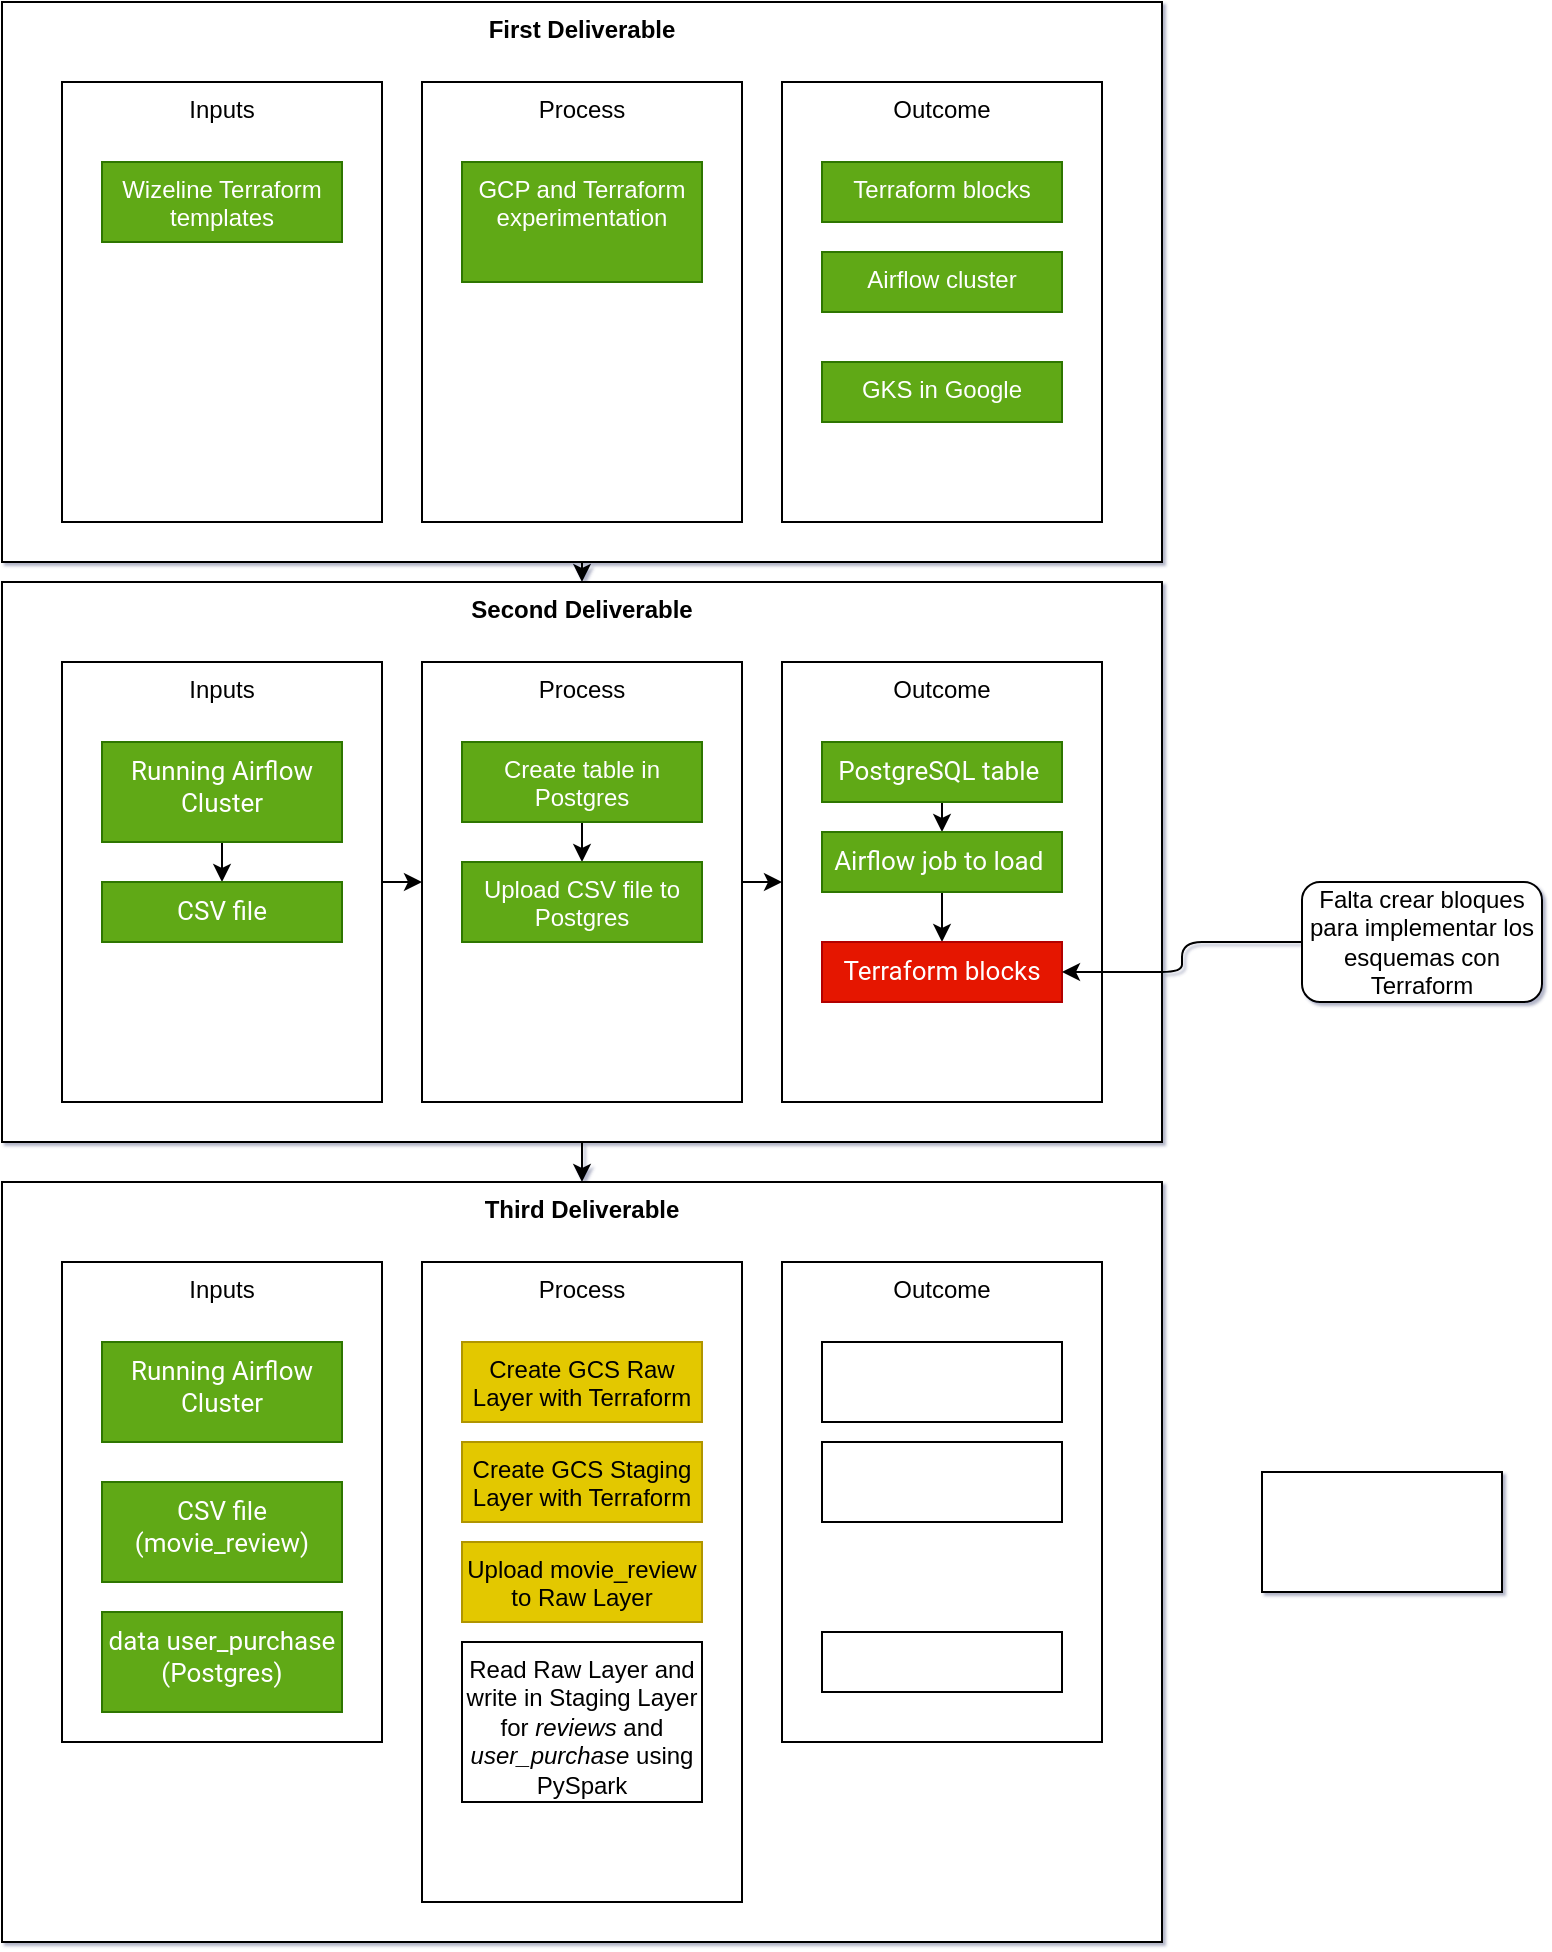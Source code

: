 <mxfile>
    <diagram id="8V2p5GTtyiAr9G_7mw0M" name="Page-1">
        <mxGraphModel dx="749" dy="757" grid="1" gridSize="10" guides="1" tooltips="1" connect="1" arrows="1" fold="1" page="1" pageScale="1" pageWidth="827" pageHeight="1169" math="0" shadow="1">
            <root>
                <mxCell id="0"/>
                <mxCell id="1" parent="0"/>
                <mxCell id="49" style="edgeStyle=none;html=1;exitX=0.5;exitY=1;exitDx=0;exitDy=0;entryX=0.5;entryY=0;entryDx=0;entryDy=0;" parent="1" source="2" target="17" edge="1">
                    <mxGeometry relative="1" as="geometry"/>
                </mxCell>
                <mxCell id="2" value="&lt;b&gt;First Deliverable&lt;/b&gt;" style="rounded=0;whiteSpace=wrap;html=1;verticalAlign=top;" parent="1" vertex="1">
                    <mxGeometry x="30" y="90" width="580" height="280" as="geometry"/>
                </mxCell>
                <mxCell id="6" value="Inputs" style="rounded=0;whiteSpace=wrap;html=1;verticalAlign=top;" parent="1" vertex="1">
                    <mxGeometry x="60" y="130" width="160" height="220" as="geometry"/>
                </mxCell>
                <mxCell id="7" value="Process" style="rounded=0;whiteSpace=wrap;html=1;verticalAlign=top;" parent="1" vertex="1">
                    <mxGeometry x="240" y="130" width="160" height="220" as="geometry"/>
                </mxCell>
                <mxCell id="8" value="Outcome" style="rounded=0;whiteSpace=wrap;html=1;verticalAlign=top;" parent="1" vertex="1">
                    <mxGeometry x="420" y="130" width="160" height="220" as="geometry"/>
                </mxCell>
                <mxCell id="10" value="Terraform blocks" style="rounded=0;whiteSpace=wrap;html=1;verticalAlign=top;fillColor=#60a917;strokeColor=#2D7600;fontColor=#ffffff;" parent="1" vertex="1">
                    <mxGeometry x="440" y="170" width="120" height="30" as="geometry"/>
                </mxCell>
                <mxCell id="11" value="Airflow cluster" style="rounded=0;whiteSpace=wrap;html=1;verticalAlign=top;fillColor=#60a917;strokeColor=#2D7600;fontColor=#ffffff;" parent="1" vertex="1">
                    <mxGeometry x="440" y="215" width="120" height="30" as="geometry"/>
                </mxCell>
                <mxCell id="12" value="GKS in Google" style="rounded=0;whiteSpace=wrap;html=1;verticalAlign=top;fillColor=#60a917;strokeColor=#2D7600;fontColor=#ffffff;" parent="1" vertex="1">
                    <mxGeometry x="440" y="270" width="120" height="30" as="geometry"/>
                </mxCell>
                <mxCell id="13" value="GCP and Terraform experimentation" style="rounded=0;whiteSpace=wrap;html=1;verticalAlign=top;fillColor=#60a917;strokeColor=#2D7600;fontColor=#ffffff;" parent="1" vertex="1">
                    <mxGeometry x="260" y="170" width="120" height="60" as="geometry"/>
                </mxCell>
                <mxCell id="15" value="Wizeline Terraform templates" style="rounded=0;whiteSpace=wrap;html=1;verticalAlign=top;fillColor=#60a917;strokeColor=#2D7600;fontColor=#ffffff;" parent="1" vertex="1">
                    <mxGeometry x="80" y="170" width="120" height="40" as="geometry"/>
                </mxCell>
                <mxCell id="51" style="edgeStyle=none;html=1;exitX=0.5;exitY=1;exitDx=0;exitDy=0;entryX=0.5;entryY=0;entryDx=0;entryDy=0;" parent="1" source="17" target="28" edge="1">
                    <mxGeometry relative="1" as="geometry"/>
                </mxCell>
                <mxCell id="17" value="&lt;b&gt;Second Deliverable&lt;/b&gt;" style="rounded=0;whiteSpace=wrap;html=1;verticalAlign=top;" parent="1" vertex="1">
                    <mxGeometry x="30" y="380" width="580" height="280" as="geometry"/>
                </mxCell>
                <mxCell id="qKOImwLADO8gIcDNU8Lh-56" style="edgeStyle=orthogonalEdgeStyle;html=1;exitX=1;exitY=0.5;exitDx=0;exitDy=0;entryX=0;entryY=0.5;entryDx=0;entryDy=0;" parent="1" source="18" target="19" edge="1">
                    <mxGeometry relative="1" as="geometry"/>
                </mxCell>
                <mxCell id="18" value="Inputs" style="rounded=0;whiteSpace=wrap;html=1;verticalAlign=top;" parent="1" vertex="1">
                    <mxGeometry x="60" y="420" width="160" height="220" as="geometry"/>
                </mxCell>
                <mxCell id="qKOImwLADO8gIcDNU8Lh-57" style="edgeStyle=orthogonalEdgeStyle;html=1;exitX=1;exitY=0.5;exitDx=0;exitDy=0;entryX=0;entryY=0.5;entryDx=0;entryDy=0;" parent="1" source="19" target="20" edge="1">
                    <mxGeometry relative="1" as="geometry"/>
                </mxCell>
                <mxCell id="19" value="Process" style="rounded=0;whiteSpace=wrap;html=1;verticalAlign=top;" parent="1" vertex="1">
                    <mxGeometry x="240" y="420" width="160" height="220" as="geometry"/>
                </mxCell>
                <mxCell id="20" value="Outcome" style="rounded=0;whiteSpace=wrap;html=1;verticalAlign=top;" parent="1" vertex="1">
                    <mxGeometry x="420" y="420" width="160" height="220" as="geometry"/>
                </mxCell>
                <mxCell id="47" style="edgeStyle=none;html=1;exitX=0.5;exitY=1;exitDx=0;exitDy=0;entryX=0.5;entryY=0;entryDx=0;entryDy=0;" parent="1" source="21" target="22" edge="1">
                    <mxGeometry relative="1" as="geometry"/>
                </mxCell>
                <mxCell id="21" value="&lt;span style=&quot;font-family: roboto, helvetica, arial, sans-serif; font-size: 13px; text-align: left;&quot;&gt;PostgreSQL table&amp;nbsp;&lt;/span&gt;" style="rounded=0;whiteSpace=wrap;html=1;verticalAlign=top;fontColor=#ffffff;fillColor=#60a917;strokeColor=#2D7600;" parent="1" vertex="1">
                    <mxGeometry x="440" y="460" width="120" height="30" as="geometry"/>
                </mxCell>
                <mxCell id="48" style="edgeStyle=none;html=1;exitX=0.5;exitY=1;exitDx=0;exitDy=0;entryX=0.5;entryY=0;entryDx=0;entryDy=0;" parent="1" source="22" target="23" edge="1">
                    <mxGeometry relative="1" as="geometry"/>
                </mxCell>
                <mxCell id="22" value="&lt;span style=&quot;font-family: roboto, helvetica, arial, sans-serif; font-size: 13px; text-align: left;&quot;&gt;Airflow job to load&amp;nbsp;&lt;/span&gt;" style="rounded=0;whiteSpace=wrap;html=1;verticalAlign=top;fontColor=#ffffff;fillColor=#60a917;strokeColor=#2D7600;" parent="1" vertex="1">
                    <mxGeometry x="440" y="505" width="120" height="30" as="geometry"/>
                </mxCell>
                <mxCell id="23" value="&lt;span style=&quot;font-family: roboto, helvetica, arial, sans-serif; font-size: 13px; text-align: left;&quot;&gt;Terraform blocks&lt;/span&gt;" style="rounded=0;whiteSpace=wrap;html=1;verticalAlign=top;fontColor=#ffffff;fillColor=#e51400;strokeColor=#B20000;" parent="1" vertex="1">
                    <mxGeometry x="440" y="560" width="120" height="30" as="geometry"/>
                </mxCell>
                <mxCell id="46" style="edgeStyle=none;html=1;exitX=0.5;exitY=1;exitDx=0;exitDy=0;entryX=0.5;entryY=0;entryDx=0;entryDy=0;" parent="1" source="24" target="26" edge="1">
                    <mxGeometry relative="1" as="geometry"/>
                </mxCell>
                <mxCell id="24" value="Create table in Postgres" style="rounded=0;whiteSpace=wrap;html=1;verticalAlign=top;fillColor=#60a917;strokeColor=#2D7600;fontColor=#ffffff;" parent="1" vertex="1">
                    <mxGeometry x="260" y="460" width="120" height="40" as="geometry"/>
                </mxCell>
                <mxCell id="26" value="Upload CSV file to Postgres" style="rounded=0;whiteSpace=wrap;html=1;verticalAlign=top;fillColor=#60a917;strokeColor=#2D7600;fontColor=#ffffff;" parent="1" vertex="1">
                    <mxGeometry x="260" y="520" width="120" height="40" as="geometry"/>
                </mxCell>
                <mxCell id="45" style="edgeStyle=none;html=1;exitX=0.5;exitY=1;exitDx=0;exitDy=0;entryX=0.5;entryY=0;entryDx=0;entryDy=0;" parent="1" source="25" target="27" edge="1">
                    <mxGeometry relative="1" as="geometry"/>
                </mxCell>
                <mxCell id="25" value="&lt;span style=&quot;font-family: &amp;#34;roboto&amp;#34; , &amp;#34;helvetica&amp;#34; , &amp;#34;arial&amp;#34; , sans-serif ; font-size: 13px ; text-align: left&quot;&gt;&lt;font color=&quot;#ffffff&quot;&gt;Running Airflow Cluster&lt;/font&gt;&lt;/span&gt;" style="rounded=0;whiteSpace=wrap;html=1;verticalAlign=top;fillColor=#60a917;strokeColor=#2D7600;fontColor=#ffffff;" parent="1" vertex="1">
                    <mxGeometry x="80" y="460" width="120" height="50" as="geometry"/>
                </mxCell>
                <mxCell id="27" value="&lt;span style=&quot;font-family: &amp;#34;roboto&amp;#34; , &amp;#34;helvetica&amp;#34; , &amp;#34;arial&amp;#34; , sans-serif ; font-size: 13px ; text-align: left&quot;&gt;&lt;font color=&quot;#ffffff&quot;&gt;CSV file&lt;/font&gt;&lt;/span&gt;" style="rounded=0;whiteSpace=wrap;html=1;verticalAlign=top;fillColor=#60a917;strokeColor=#2D7600;fontColor=#ffffff;" parent="1" vertex="1">
                    <mxGeometry x="80" y="530" width="120" height="30" as="geometry"/>
                </mxCell>
                <mxCell id="28" value="&lt;b&gt;Third Deliverable&lt;/b&gt;" style="rounded=0;whiteSpace=wrap;html=1;verticalAlign=top;" parent="1" vertex="1">
                    <mxGeometry x="30" y="680" width="580" height="380" as="geometry"/>
                </mxCell>
                <mxCell id="29" value="Inputs" style="rounded=0;whiteSpace=wrap;html=1;verticalAlign=top;" parent="1" vertex="1">
                    <mxGeometry x="60" y="720" width="160" height="240" as="geometry"/>
                </mxCell>
                <mxCell id="30" value="Process" style="rounded=0;whiteSpace=wrap;html=1;verticalAlign=top;" parent="1" vertex="1">
                    <mxGeometry x="240" y="720" width="160" height="320" as="geometry"/>
                </mxCell>
                <mxCell id="31" value="Outcome" style="rounded=0;whiteSpace=wrap;html=1;verticalAlign=top;" parent="1" vertex="1">
                    <mxGeometry x="420" y="720" width="160" height="240" as="geometry"/>
                </mxCell>
                <mxCell id="32" value="&lt;span style=&quot;font-family: &amp;#34;roboto&amp;#34; , &amp;#34;helvetica&amp;#34; , &amp;#34;arial&amp;#34; , sans-serif ; font-size: 13px ; text-align: left&quot;&gt;reviews in Staging Layer&lt;/span&gt;" style="rounded=0;whiteSpace=wrap;html=1;verticalAlign=top;fontColor=#FFFFFF;" parent="1" vertex="1">
                    <mxGeometry x="440" y="760" width="120" height="40" as="geometry"/>
                </mxCell>
                <mxCell id="34" value="&lt;span style=&quot;font-family: roboto, helvetica, arial, sans-serif; font-size: 13px; text-align: left;&quot;&gt;Terraform blocks&lt;/span&gt;" style="rounded=0;whiteSpace=wrap;html=1;verticalAlign=top;fontColor=#FFFFFF;" parent="1" vertex="1">
                    <mxGeometry x="440" y="905" width="120" height="30" as="geometry"/>
                </mxCell>
                <mxCell id="35" value="Create GCS Raw Layer with Terraform" style="rounded=0;whiteSpace=wrap;html=1;verticalAlign=top;fillColor=#e3c800;strokeColor=#B09500;fontColor=#000000;" parent="1" vertex="1">
                    <mxGeometry x="260" y="760" width="120" height="40" as="geometry"/>
                </mxCell>
                <mxCell id="36" value="Create GCS Staging Layer with Terraform" style="rounded=0;whiteSpace=wrap;html=1;verticalAlign=top;fillColor=#e3c800;strokeColor=#B09500;fontColor=#000000;" parent="1" vertex="1">
                    <mxGeometry x="260" y="810" width="120" height="40" as="geometry"/>
                </mxCell>
                <mxCell id="39" value="Upload movie_review to Raw Layer" style="rounded=0;whiteSpace=wrap;html=1;verticalAlign=top;fillColor=#e3c800;strokeColor=#B09500;fontColor=#000000;" parent="1" vertex="1">
                    <mxGeometry x="260" y="860" width="120" height="40" as="geometry"/>
                </mxCell>
                <mxCell id="40" value="Read Raw Layer and write in Staging Layer for &lt;i&gt;reviews&lt;/i&gt; and &lt;i&gt;user_purchase &lt;/i&gt;using PySpark" style="rounded=0;whiteSpace=wrap;html=1;verticalAlign=top;" parent="1" vertex="1">
                    <mxGeometry x="260" y="910" width="120" height="80" as="geometry"/>
                </mxCell>
                <mxCell id="37" value="&lt;span style=&quot;font-family: &amp;#34;roboto&amp;#34; , &amp;#34;helvetica&amp;#34; , &amp;#34;arial&amp;#34; , sans-serif ; font-size: 13px ; text-align: left&quot;&gt;&lt;font color=&quot;#ffffff&quot;&gt;Running Airflow Cluster&lt;/font&gt;&lt;/span&gt;" style="rounded=0;whiteSpace=wrap;html=1;verticalAlign=top;fillColor=#60a917;strokeColor=#2D7600;fontColor=#ffffff;" parent="1" vertex="1">
                    <mxGeometry x="80" y="760" width="120" height="50" as="geometry"/>
                </mxCell>
                <mxCell id="38" value="&lt;span style=&quot;font-family: &amp;#34;roboto&amp;#34; , &amp;#34;helvetica&amp;#34; , &amp;#34;arial&amp;#34; , sans-serif ; font-size: 13px ; text-align: left&quot;&gt;&lt;font color=&quot;#ffffff&quot;&gt;CSV file (movie_review)&lt;/font&gt;&lt;/span&gt;" style="rounded=0;whiteSpace=wrap;html=1;verticalAlign=top;fillColor=#60a917;strokeColor=#2D7600;fontColor=#ffffff;" parent="1" vertex="1">
                    <mxGeometry x="80" y="830" width="120" height="50" as="geometry"/>
                </mxCell>
                <mxCell id="41" value="&lt;b style=&quot;font-family: roboto, helvetica, arial, sans-serif; font-size: 13px; text-align: left;&quot;&gt;Classification Movie Review Logic&lt;/b&gt;" style="rounded=0;whiteSpace=wrap;html=1;verticalAlign=top;fontColor=#FFFFFF;" parent="1" vertex="1">
                    <mxGeometry x="660" y="825" width="120" height="60" as="geometry"/>
                </mxCell>
                <mxCell id="43" value="&lt;span style=&quot;font-family: &amp;#34;roboto&amp;#34; , &amp;#34;helvetica&amp;#34; , &amp;#34;arial&amp;#34; , sans-serif ; font-size: 13px ; text-align: left&quot;&gt;reviews in Staging Layer&lt;/span&gt;" style="rounded=0;whiteSpace=wrap;html=1;verticalAlign=top;fontColor=#FFFFFF;" parent="1" vertex="1">
                    <mxGeometry x="440" y="810" width="120" height="40" as="geometry"/>
                </mxCell>
                <mxCell id="56" style="edgeStyle=orthogonalEdgeStyle;html=1;entryX=1;entryY=0.5;entryDx=0;entryDy=0;" parent="1" source="55" target="23" edge="1">
                    <mxGeometry relative="1" as="geometry"/>
                </mxCell>
                <mxCell id="55" value="&lt;span&gt;Falta crear bloques para implementar los esquemas con Terraform&lt;/span&gt;" style="rounded=1;whiteSpace=wrap;html=1;" parent="1" vertex="1">
                    <mxGeometry x="680" y="530" width="120" height="60" as="geometry"/>
                </mxCell>
                <mxCell id="59" value="&lt;span style=&quot;font-family: &amp;#34;roboto&amp;#34; , &amp;#34;helvetica&amp;#34; , &amp;#34;arial&amp;#34; , sans-serif ; font-size: 13px ; text-align: left&quot;&gt;&lt;font color=&quot;#ffffff&quot;&gt;data user_purchase (Postgres)&lt;/font&gt;&lt;/span&gt;" style="rounded=0;whiteSpace=wrap;html=1;verticalAlign=top;fillColor=#60a917;strokeColor=#2D7600;fontColor=#ffffff;" parent="1" vertex="1">
                    <mxGeometry x="80" y="895" width="120" height="50" as="geometry"/>
                </mxCell>
            </root>
        </mxGraphModel>
    </diagram>
    <diagram id="yTCZ5yO_yN-yhfAlQf6S" name="Page-2">
        <mxGraphModel dx="749" dy="1926" grid="1" gridSize="10" guides="1" tooltips="1" connect="1" arrows="1" fold="1" page="1" pageScale="1" pageWidth="827" pageHeight="1169" math="0" shadow="0">
            <root>
                <mxCell id="nNVUU9u-m0MmgdSGEYc2-0"/>
                <mxCell id="nNVUU9u-m0MmgdSGEYc2-1" parent="nNVUU9u-m0MmgdSGEYc2-0"/>
                <mxCell id="BHAkZ7NLjd5O_XHbQgeZ-44" style="edgeStyle=orthogonalEdgeStyle;html=1;entryX=0.5;entryY=0;entryDx=0;entryDy=0;fontColor=#FFFFFF;startArrow=none;startFill=0;" edge="1" parent="nNVUU9u-m0MmgdSGEYc2-1" source="BHAkZ7NLjd5O_XHbQgeZ-37" target="BHAkZ7NLjd5O_XHbQgeZ-36">
                    <mxGeometry relative="1" as="geometry"/>
                </mxCell>
                <mxCell id="BHAkZ7NLjd5O_XHbQgeZ-37" value="Dataproc&lt;br&gt;" style="rounded=0;whiteSpace=wrap;html=1;fontColor=#FFFFFF;verticalAlign=top;" vertex="1" parent="nNVUU9u-m0MmgdSGEYc2-1">
                    <mxGeometry x="245" y="490" width="190" height="110" as="geometry"/>
                </mxCell>
                <mxCell id="BHAkZ7NLjd5O_XHbQgeZ-35" style="edgeStyle=orthogonalEdgeStyle;html=1;entryX=0.5;entryY=0;entryDx=0;entryDy=0;fontColor=#FFFFFF;" edge="1" parent="nNVUU9u-m0MmgdSGEYc2-1" source="BHAkZ7NLjd5O_XHbQgeZ-0" target="BHAkZ7NLjd5O_XHbQgeZ-11">
                    <mxGeometry relative="1" as="geometry"/>
                </mxCell>
                <mxCell id="BHAkZ7NLjd5O_XHbQgeZ-0" value="raw-layer" style="rounded=0;whiteSpace=wrap;html=1;fontColor=#FFFFFF;verticalAlign=top;" vertex="1" parent="nNVUU9u-m0MmgdSGEYc2-1">
                    <mxGeometry x="360" y="-70" width="190" height="110" as="geometry"/>
                </mxCell>
                <mxCell id="BHAkZ7NLjd5O_XHbQgeZ-30" style="edgeStyle=orthogonalEdgeStyle;html=1;exitX=0.5;exitY=1;exitDx=0;exitDy=0;fontColor=#FFFFFF;" edge="1" parent="nNVUU9u-m0MmgdSGEYc2-1" source="BHAkZ7NLjd5O_XHbQgeZ-29" target="BHAkZ7NLjd5O_XHbQgeZ-21">
                    <mxGeometry relative="1" as="geometry"/>
                </mxCell>
                <mxCell id="BHAkZ7NLjd5O_XHbQgeZ-29" value="Postgres" style="rounded=0;whiteSpace=wrap;html=1;fontColor=#FFFFFF;verticalAlign=top;" vertex="1" parent="nNVUU9u-m0MmgdSGEYc2-1">
                    <mxGeometry x="130" y="-70" width="180" height="110" as="geometry"/>
                </mxCell>
                <mxCell id="BHAkZ7NLjd5O_XHbQgeZ-1" value="staging-layer" style="rounded=0;whiteSpace=wrap;html=1;fontColor=#FFFFFF;verticalAlign=top;" vertex="1" parent="nNVUU9u-m0MmgdSGEYc2-1">
                    <mxGeometry x="190" y="300" width="280" height="110" as="geometry"/>
                </mxCell>
                <mxCell id="BHAkZ7NLjd5O_XHbQgeZ-2" value="movie_review.csv" style="rounded=0;whiteSpace=wrap;html=1;fontColor=#ffffff;verticalAlign=middle;fillColor=#60a917;strokeColor=#2D7600;" vertex="1" parent="nNVUU9u-m0MmgdSGEYc2-1">
                    <mxGeometry x="395" y="-30" width="120" height="60" as="geometry"/>
                </mxCell>
                <mxCell id="BHAkZ7NLjd5O_XHbQgeZ-5" value="user_purchase.csv" style="rounded=0;whiteSpace=wrap;html=1;fontColor=#ffffff;verticalAlign=middle;fillColor=#60a917;strokeColor=#2D7600;" vertex="1" parent="nNVUU9u-m0MmgdSGEYc2-1">
                    <mxGeometry x="155" y="-30" width="120" height="60" as="geometry"/>
                </mxCell>
                <mxCell id="BHAkZ7NLjd5O_XHbQgeZ-39" style="edgeStyle=orthogonalEdgeStyle;html=1;exitX=0.5;exitY=1;exitDx=0;exitDy=0;entryX=0.5;entryY=0;entryDx=0;entryDy=0;fontColor=#FFFFFF;" edge="1" parent="nNVUU9u-m0MmgdSGEYc2-1" source="BHAkZ7NLjd5O_XHbQgeZ-8" target="BHAkZ7NLjd5O_XHbQgeZ-37">
                    <mxGeometry relative="1" as="geometry"/>
                </mxCell>
                <mxCell id="BHAkZ7NLjd5O_XHbQgeZ-8" value="user_purchase.csv" style="rounded=0;whiteSpace=wrap;html=1;fontColor=#ffffff;verticalAlign=middle;fillColor=#60a917;strokeColor=#2D7600;" vertex="1" parent="nNVUU9u-m0MmgdSGEYc2-1">
                    <mxGeometry x="210" y="330" width="120" height="60" as="geometry"/>
                </mxCell>
                <mxCell id="BHAkZ7NLjd5O_XHbQgeZ-34" style="edgeStyle=orthogonalEdgeStyle;html=1;fontColor=#FFFFFF;" edge="1" parent="nNVUU9u-m0MmgdSGEYc2-1" source="BHAkZ7NLjd5O_XHbQgeZ-11" target="BHAkZ7NLjd5O_XHbQgeZ-33">
                    <mxGeometry relative="1" as="geometry"/>
                </mxCell>
                <mxCell id="BHAkZ7NLjd5O_XHbQgeZ-11" value="Dataproc&lt;br&gt;" style="rounded=0;whiteSpace=wrap;html=1;fontColor=#FFFFFF;verticalAlign=top;" vertex="1" parent="nNVUU9u-m0MmgdSGEYc2-1">
                    <mxGeometry x="360" y="110" width="190" height="110" as="geometry"/>
                </mxCell>
                <mxCell id="QsckknYSPJ6o07ALCN_3-17" style="edgeStyle=orthogonalEdgeStyle;html=1;exitX=0;exitY=0.5;exitDx=0;exitDy=0;entryX=1;entryY=0.5;entryDx=0;entryDy=0;fontColor=#FFFFFF;startArrow=none;startFill=0;" edge="1" parent="nNVUU9u-m0MmgdSGEYc2-1" source="BHAkZ7NLjd5O_XHbQgeZ-13" target="QsckknYSPJ6o07ALCN_3-16">
                    <mxGeometry relative="1" as="geometry"/>
                </mxCell>
                <mxCell id="BHAkZ7NLjd5O_XHbQgeZ-13" value="&lt;span&gt;User Behavior Metrics Logic&lt;/span&gt;" style="rounded=0;whiteSpace=wrap;html=1;fontColor=#FFFFFF;verticalAlign=middle;" vertex="1" parent="nNVUU9u-m0MmgdSGEYc2-1">
                    <mxGeometry x="280" y="520" width="120" height="60" as="geometry"/>
                </mxCell>
                <mxCell id="QsckknYSPJ6o07ALCN_3-18" style="edgeStyle=orthogonalEdgeStyle;html=1;exitX=1;exitY=0.5;exitDx=0;exitDy=0;fontColor=#FFFFFF;startArrow=none;startFill=0;" edge="1" parent="nNVUU9u-m0MmgdSGEYc2-1" source="BHAkZ7NLjd5O_XHbQgeZ-14" target="QsckknYSPJ6o07ALCN_3-14">
                    <mxGeometry relative="1" as="geometry"/>
                </mxCell>
                <mxCell id="BHAkZ7NLjd5O_XHbQgeZ-14" value="&lt;span&gt;Classification Movie Review Logic&lt;/span&gt;" style="rounded=0;whiteSpace=wrap;html=1;fontColor=#ffffff;verticalAlign=middle;fillColor=#0050ef;strokeColor=#001DBC;" vertex="1" parent="nNVUU9u-m0MmgdSGEYc2-1">
                    <mxGeometry x="395" y="137.5" width="120" height="60" as="geometry"/>
                </mxCell>
                <mxCell id="BHAkZ7NLjd5O_XHbQgeZ-32" style="edgeStyle=orthogonalEdgeStyle;html=1;fontColor=#FFFFFF;" edge="1" parent="nNVUU9u-m0MmgdSGEYc2-1" source="BHAkZ7NLjd5O_XHbQgeZ-21" target="BHAkZ7NLjd5O_XHbQgeZ-8">
                    <mxGeometry relative="1" as="geometry"/>
                </mxCell>
                <mxCell id="BHAkZ7NLjd5O_XHbQgeZ-21" value="DAG" style="rounded=0;whiteSpace=wrap;html=1;fontColor=#FFFFFF;verticalAlign=top;" vertex="1" parent="nNVUU9u-m0MmgdSGEYc2-1">
                    <mxGeometry x="130" y="110" width="180" height="110" as="geometry"/>
                </mxCell>
                <mxCell id="BHAkZ7NLjd5O_XHbQgeZ-22" value="Move Postgres data to GCS" style="rounded=0;whiteSpace=wrap;html=1;verticalAlign=middle;fillColor=#60a917;strokeColor=#2D7600;fontColor=#ffffff;" vertex="1" parent="nNVUU9u-m0MmgdSGEYc2-1">
                    <mxGeometry x="155" y="140" width="120" height="60" as="geometry"/>
                </mxCell>
                <mxCell id="BHAkZ7NLjd5O_XHbQgeZ-38" style="edgeStyle=orthogonalEdgeStyle;html=1;exitX=0.5;exitY=1;exitDx=0;exitDy=0;entryX=0.5;entryY=0;entryDx=0;entryDy=0;fontColor=#FFFFFF;" edge="1" parent="nNVUU9u-m0MmgdSGEYc2-1" source="BHAkZ7NLjd5O_XHbQgeZ-33" target="BHAkZ7NLjd5O_XHbQgeZ-37">
                    <mxGeometry relative="1" as="geometry"/>
                </mxCell>
                <mxCell id="BHAkZ7NLjd5O_XHbQgeZ-33" value="reviews.parquet" style="rounded=0;whiteSpace=wrap;html=1;fontColor=#FFFFFF;verticalAlign=middle;" vertex="1" parent="nNVUU9u-m0MmgdSGEYc2-1">
                    <mxGeometry x="340" y="330" width="120" height="60" as="geometry"/>
                </mxCell>
                <mxCell id="QsckknYSPJ6o07ALCN_3-2" style="edgeStyle=orthogonalEdgeStyle;html=1;entryX=0.5;entryY=0;entryDx=0;entryDy=0;fontColor=#FFFFFF;startArrow=none;startFill=0;" edge="1" parent="nNVUU9u-m0MmgdSGEYc2-1" source="BHAkZ7NLjd5O_XHbQgeZ-36" target="QsckknYSPJ6o07ALCN_3-0">
                    <mxGeometry relative="1" as="geometry"/>
                </mxCell>
                <mxCell id="BHAkZ7NLjd5O_XHbQgeZ-36" value="dwh BigQuery" style="rounded=0;whiteSpace=wrap;html=1;fontColor=#FFFFFF;verticalAlign=top;" vertex="1" parent="nNVUU9u-m0MmgdSGEYc2-1">
                    <mxGeometry x="200" y="650" width="280" height="110" as="geometry"/>
                </mxCell>
                <mxCell id="BHAkZ7NLjd5O_XHbQgeZ-42" style="edgeStyle=orthogonalEdgeStyle;html=1;exitX=0;exitY=0.5;exitDx=0;exitDy=0;entryX=1;entryY=0.5;entryDx=0;entryDy=0;fontColor=#FFFFFF;" edge="1" parent="nNVUU9u-m0MmgdSGEYc2-1" source="BHAkZ7NLjd5O_XHbQgeZ-40" target="BHAkZ7NLjd5O_XHbQgeZ-13">
                    <mxGeometry relative="1" as="geometry"/>
                </mxCell>
                <mxCell id="BHAkZ7NLjd5O_XHbQgeZ-40" value="&lt;div&gt;customerid&amp;nbsp; &amp;nbsp;=&amp;gt; user_purchase.customer_id,&lt;/div&gt;&lt;div&gt;amount_spent =&amp;gt; SUM(user_purchase.quantity * user_purchase.unit_price),&lt;/div&gt;&lt;div&gt;review_score =&amp;gt; SUM(reviews.positive_review),&lt;/div&gt;&lt;div&gt;review_count =&amp;gt; COUNT(reviews.user_id),&amp;nbsp; &amp;nbsp; &amp;nbsp; &amp;nbsp; &amp;nbsp; &amp;nbsp; &amp;nbsp; &amp;nbsp; &amp;nbsp; &amp;nbsp; &amp;nbsp; &amp;nbsp; &amp;nbsp; &amp;nbsp;&amp;nbsp;&lt;/div&gt;&lt;div&gt;insert_date&amp;nbsp; =&amp;gt; airflow timestamp&lt;/div&gt;" style="rounded=1;whiteSpace=wrap;html=1;fontColor=#FFFFFF;verticalAlign=middle;align=left;" vertex="1" parent="nNVUU9u-m0MmgdSGEYc2-1">
                    <mxGeometry x="530" y="505" width="410" height="90" as="geometry"/>
                </mxCell>
                <mxCell id="BHAkZ7NLjd5O_XHbQgeZ-43" value="&lt;span&gt;user_behavior_metric&lt;/span&gt;" style="rounded=0;whiteSpace=wrap;html=1;fontColor=#FFFFFF;verticalAlign=middle;" vertex="1" parent="nNVUU9u-m0MmgdSGEYc2-1">
                    <mxGeometry x="275" y="680" width="130" height="60" as="geometry"/>
                </mxCell>
                <mxCell id="QsckknYSPJ6o07ALCN_3-0" value="Tableau" style="rounded=0;whiteSpace=wrap;html=1;fontColor=#FFFFFF;verticalAlign=top;" vertex="1" parent="nNVUU9u-m0MmgdSGEYc2-1">
                    <mxGeometry x="200" y="840" width="280" height="110" as="geometry"/>
                </mxCell>
                <mxCell id="QsckknYSPJ6o07ALCN_3-1" value="Run queries" style="rounded=0;whiteSpace=wrap;html=1;fontColor=#FFFFFF;verticalAlign=middle;" vertex="1" parent="nNVUU9u-m0MmgdSGEYc2-1">
                    <mxGeometry x="275" y="880" width="130" height="60" as="geometry"/>
                </mxCell>
                <mxCell id="QsckknYSPJ6o07ALCN_3-3" value="" style="rounded=0;whiteSpace=wrap;html=1;fontColor=#ffffff;align=left;verticalAlign=middle;fillColor=#60a917;strokeColor=#2D7600;" vertex="1" parent="nNVUU9u-m0MmgdSGEYc2-1">
                    <mxGeometry x="600" y="-100" width="40" height="20" as="geometry"/>
                </mxCell>
                <mxCell id="QsckknYSPJ6o07ALCN_3-4" value="Done" style="text;html=1;strokeColor=none;fillColor=none;align=left;verticalAlign=middle;whiteSpace=wrap;rounded=0;fontColor=#FFFFFF;" vertex="1" parent="nNVUU9u-m0MmgdSGEYc2-1">
                    <mxGeometry x="670" y="-100" width="40" height="20" as="geometry"/>
                </mxCell>
                <mxCell id="QsckknYSPJ6o07ALCN_3-5" value="Pending" style="text;html=1;strokeColor=none;fillColor=none;align=left;verticalAlign=middle;whiteSpace=wrap;rounded=0;fontColor=#FFFFFF;" vertex="1" parent="nNVUU9u-m0MmgdSGEYc2-1">
                    <mxGeometry x="670" y="-130" width="40" height="20" as="geometry"/>
                </mxCell>
                <mxCell id="QsckknYSPJ6o07ALCN_3-6" value="" style="rounded=0;whiteSpace=wrap;html=1;fontColor=#FFFFFF;align=left;verticalAlign=middle;" vertex="1" parent="nNVUU9u-m0MmgdSGEYc2-1">
                    <mxGeometry x="600" y="-130" width="40" height="20" as="geometry"/>
                </mxCell>
                <mxCell id="QsckknYSPJ6o07ALCN_3-8" value="In progress" style="text;html=1;strokeColor=none;fillColor=none;align=left;verticalAlign=middle;whiteSpace=wrap;rounded=0;fontColor=#FFFFFF;" vertex="1" parent="nNVUU9u-m0MmgdSGEYc2-1">
                    <mxGeometry x="670" y="-70" width="70" height="20" as="geometry"/>
                </mxCell>
                <mxCell id="QsckknYSPJ6o07ALCN_3-9" value="" style="rounded=0;whiteSpace=wrap;html=1;fontColor=#ffffff;align=left;verticalAlign=middle;fillColor=#0050ef;strokeColor=#001DBC;" vertex="1" parent="nNVUU9u-m0MmgdSGEYc2-1">
                    <mxGeometry x="600" y="-70" width="40" height="20" as="geometry"/>
                </mxCell>
                <mxCell id="QsckknYSPJ6o07ALCN_3-11" value="Wishlist" style="text;html=1;strokeColor=none;fillColor=none;align=left;verticalAlign=middle;whiteSpace=wrap;rounded=0;fontColor=#FFFFFF;" vertex="1" parent="nNVUU9u-m0MmgdSGEYc2-1">
                    <mxGeometry x="670" y="-40" width="40" height="20" as="geometry"/>
                </mxCell>
                <mxCell id="QsckknYSPJ6o07ALCN_3-12" value="" style="rounded=0;whiteSpace=wrap;html=1;fontColor=#000000;align=left;verticalAlign=middle;fillColor=#e3c800;strokeColor=#B09500;" vertex="1" parent="nNVUU9u-m0MmgdSGEYc2-1">
                    <mxGeometry x="600" y="-40" width="40" height="20" as="geometry"/>
                </mxCell>
                <mxCell id="QsckknYSPJ6o07ALCN_3-14" value="Colab Notebook&lt;br&gt;for development" style="rounded=0;whiteSpace=wrap;html=1;fontColor=#ffffff;align=center;verticalAlign=middle;fillColor=#60a917;strokeColor=#2D7600;" vertex="1" parent="nNVUU9u-m0MmgdSGEYc2-1">
                    <mxGeometry x="610" y="137.5" width="120" height="60" as="geometry"/>
                </mxCell>
                <mxCell id="QsckknYSPJ6o07ALCN_3-16" value="Colab Notebook&lt;br&gt;for development" style="rounded=0;whiteSpace=wrap;html=1;fontColor=#FFFFFF;align=center;verticalAlign=middle;" vertex="1" parent="nNVUU9u-m0MmgdSGEYc2-1">
                    <mxGeometry x="35" y="520" width="120" height="60" as="geometry"/>
                </mxCell>
            </root>
        </mxGraphModel>
    </diagram>
</mxfile>